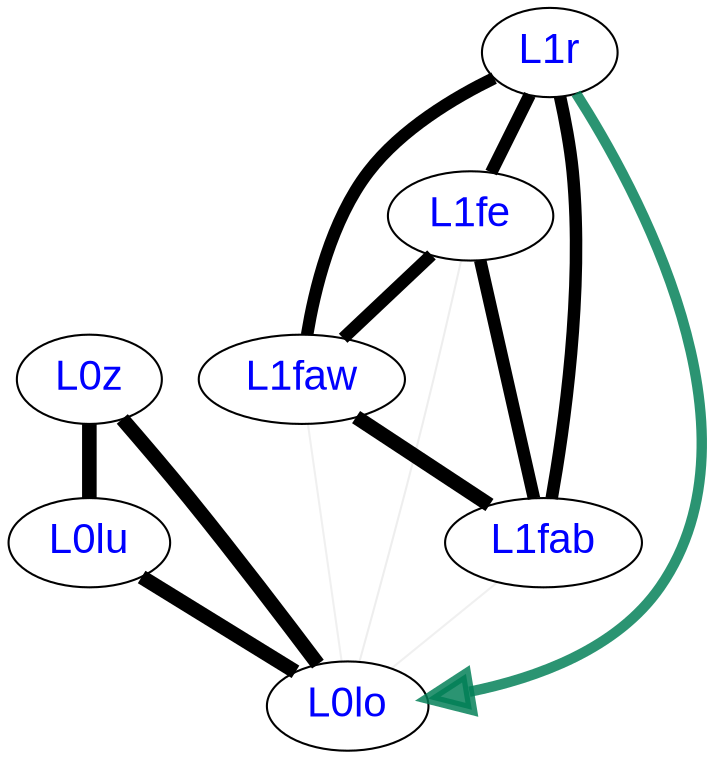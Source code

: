 digraph LanguageGraph
{
  splines=true;
  node [ fontname=Arial, fontcolor=blue, fontsize=20];
  L0lo [pos="600.0,800.0", width="0.1", height="0.05"];
  L0lu [pos="600.0,600.0", width="0.1", height="0.05"];
  L0z [pos="800.0,600.0", width="0.1", height="0.05"];
  L1fab [pos="600.0,1400.0", width="0.1", height="0.05"];
  L1faw [pos="800.0,1200.0", width="0.1", height="0.05"];
  L1fe [pos="800.0,1000.0", width="0.1", height="0.05"];
  L1r [pos="600.0,1000.0", width="0.1", height="0.05"];
subgraph undirected
{
  edge [dir=none];
  L0lu -> L0lo [color="#000000ff",penwidth="7"];
  L0z -> L0lo [color="#000000ff",penwidth="7"];
  L1fab -> L0lo [color="#0000000f",penwidth="1"];
  L1faw -> L0lo [color="#0000000f",penwidth="1"];
  L1fe -> L0lo [color="#00000011",penwidth="1"];
  L0z -> L0lu [color="#000000ff",penwidth="7"];
  L1faw -> L1fab [color="#000000ff",penwidth="7"];
  L1fe -> L1fab [color="#000000ff",penwidth="6"];
  L1r -> L1fab [color="#000000ff",penwidth="6"];
  L1fe -> L1faw [color="#000000ff",penwidth="6"];
  L1r -> L1faw [color="#000000ff",penwidth="6"];
  L1r -> L1fe [color="#000000ff",penwidth="6"];
}
subgraph bidirected
{
  edge [dir=none];
}
subgraph directed
{
  edge [arrowsize=2];
  L1r -> L0lo [color="#007e56d4",penwidth="5"];
}
subgraph directedPreset
{
  edge [arrowsize=2];
}
}
